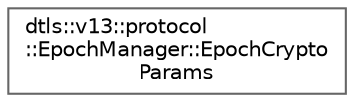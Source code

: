 digraph "Graphical Class Hierarchy"
{
 // LATEX_PDF_SIZE
  bgcolor="transparent";
  edge [fontname=Helvetica,fontsize=10,labelfontname=Helvetica,labelfontsize=10];
  node [fontname=Helvetica,fontsize=10,shape=box,height=0.2,width=0.4];
  rankdir="LR";
  Node0 [id="Node000000",label="dtls::v13::protocol\l::EpochManager::EpochCrypto\lParams",height=0.2,width=0.4,color="grey40", fillcolor="white", style="filled",URL="$structdtls_1_1v13_1_1protocol_1_1EpochManager_1_1EpochCryptoParams.html",tooltip="Get crypto parameters for an epoch."];
}
